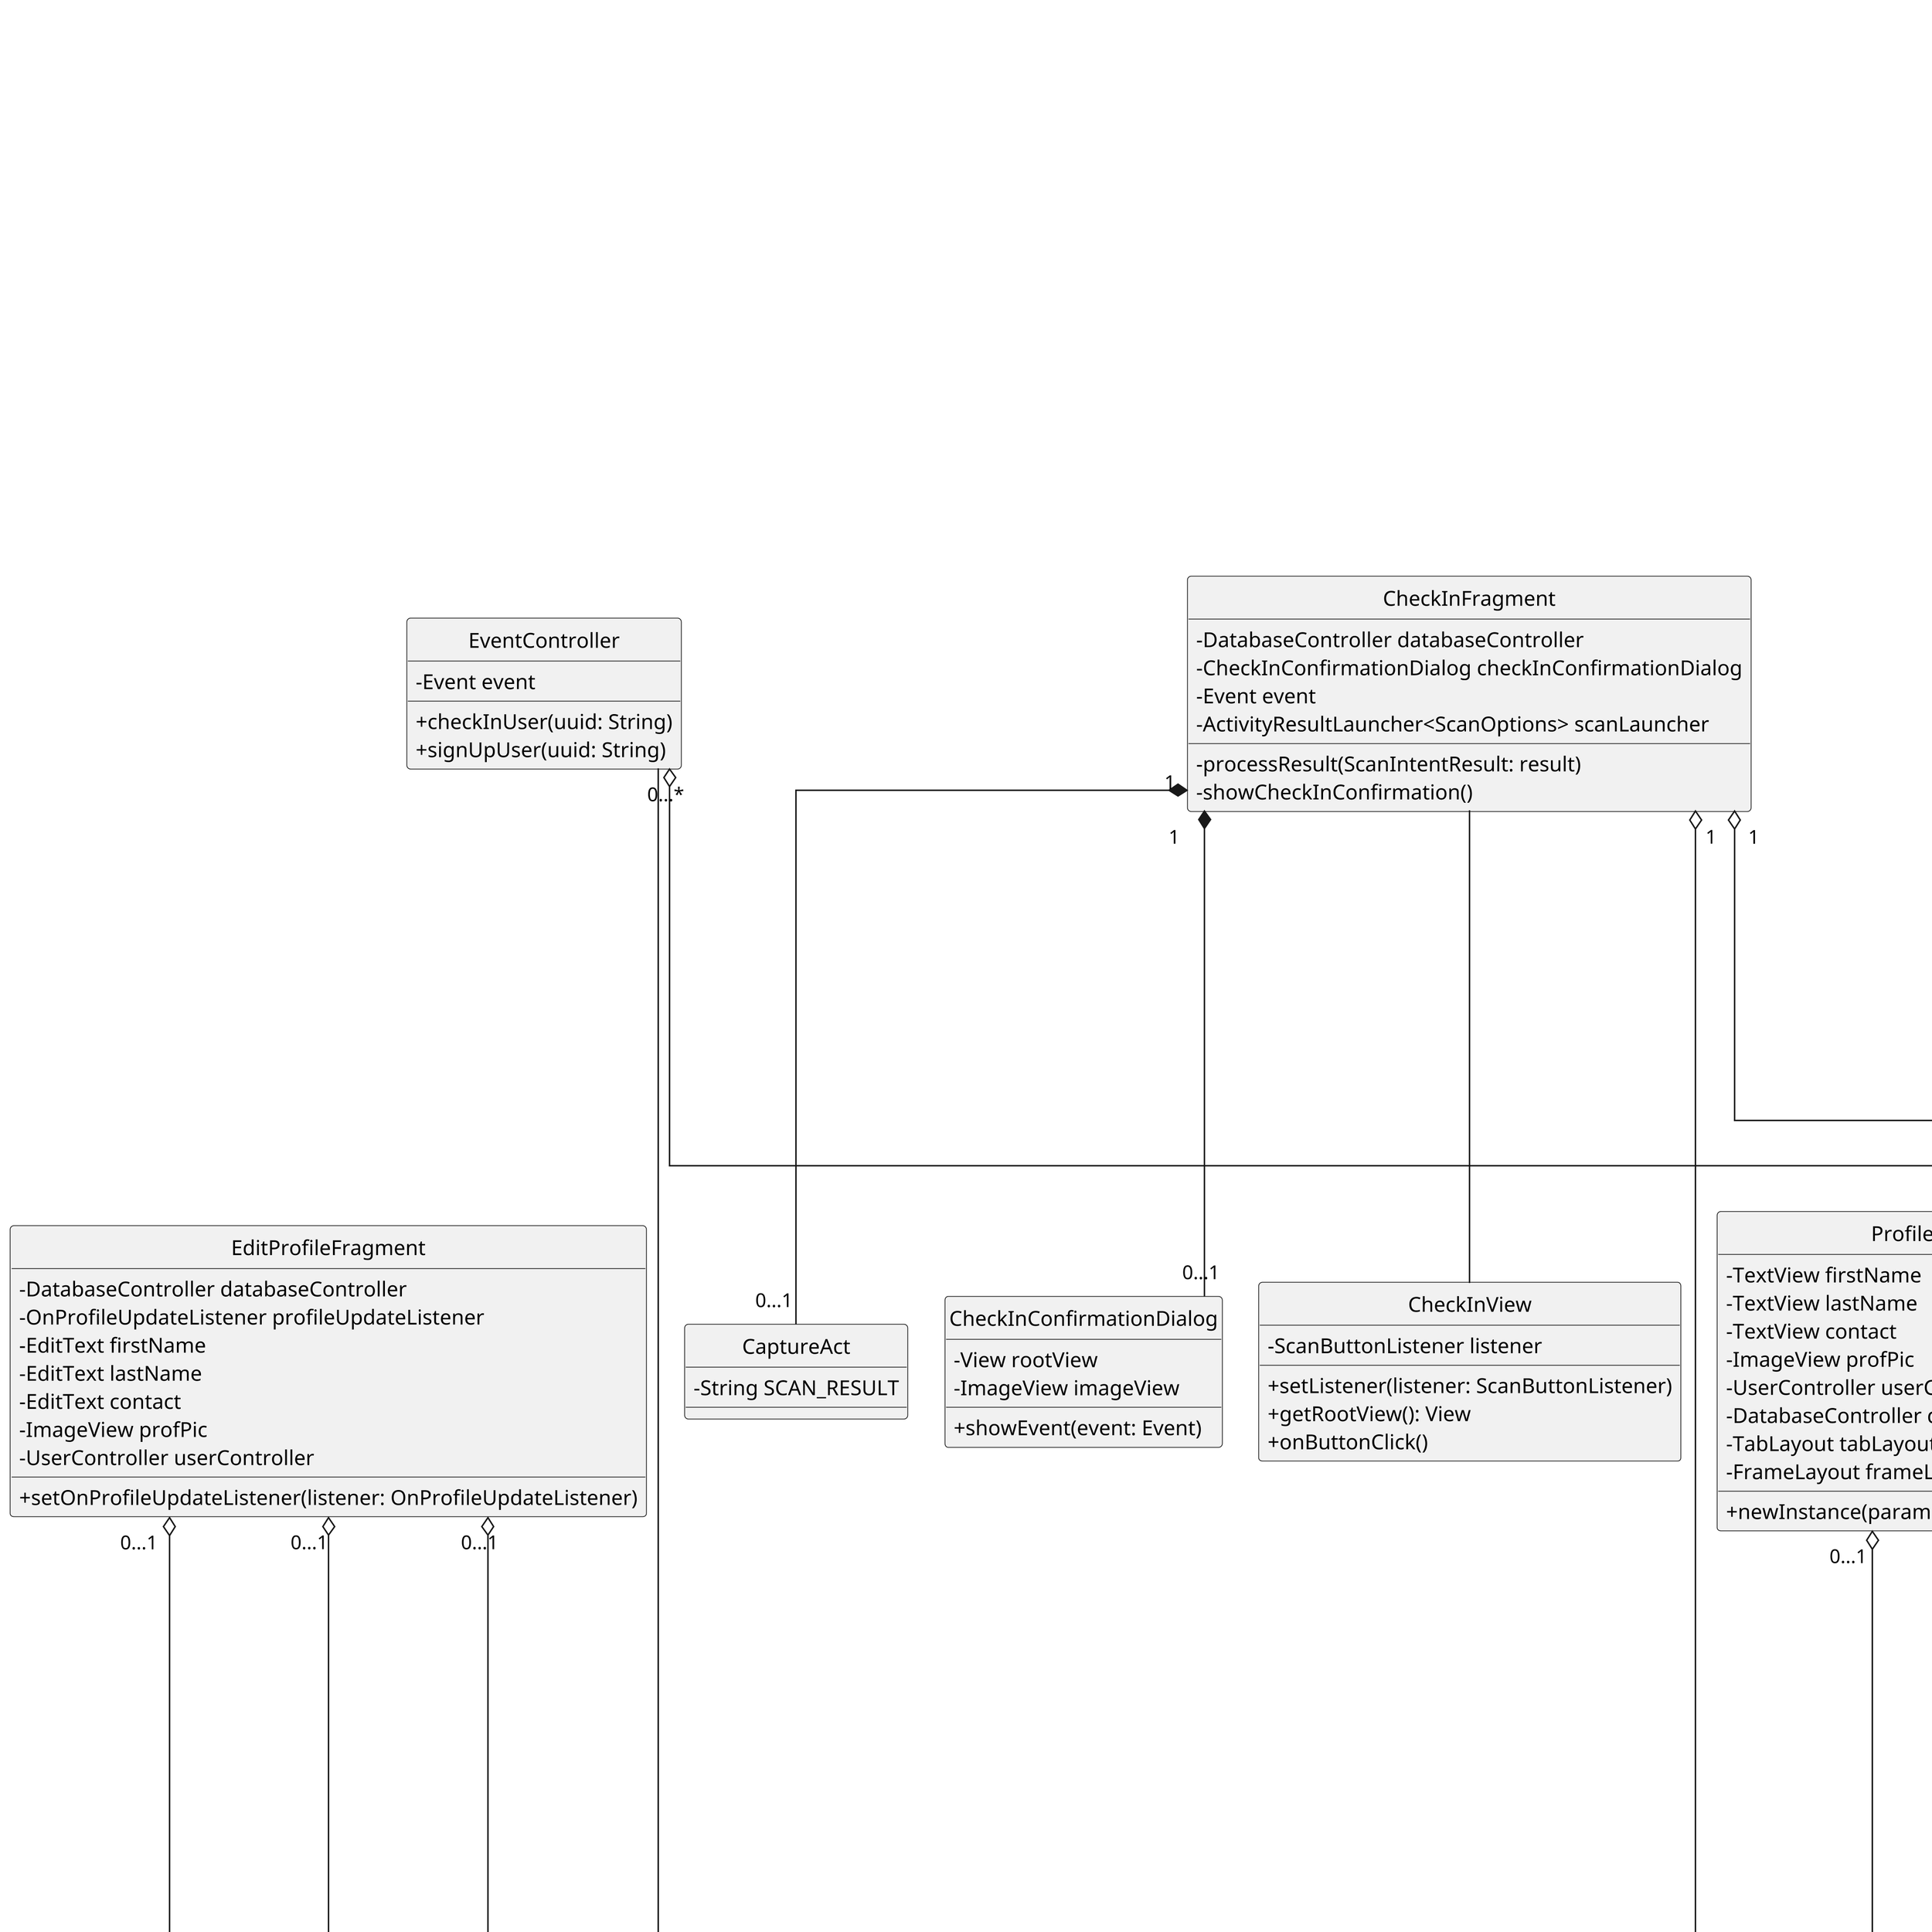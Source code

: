 @startuml
'https://plantuml.com/class-diagram

note as N1 
    Getter and setter methods as well as inherited methods are not shown for brevity.
end note

class AttendeeListActivity {
    -eventTitle: TextView
    -checkedInCountText: TextView
    -signedUpCountText: TextView
    -checkedInListView: ListView
    -signedUpListView: ListView
    -switchToMapButton: Button
    -signedUpUserAdapter: UserArrayAdapter
    -checkedInUserAdapter: UserArrayAdapter
    -dbController: DatabaseController
    -event: Event
    -signedUpUsers: ArrayList<User>
    -checkedInUsers: ArrayList<User>
}
AttendeeListActivity "0...1" o-- "0..*" User
AttendeeListActivity -- UserArrayAdapter

'Done
class CaptureAct {
    -String SCAN_RESULT
}

'Done
class CheckInConfirmationDialog {
    -View rootView
    -ImageView imageView
    +showEvent(event: Event)
}

'Done
class CheckInFragment {
    -DatabaseController databaseController
    -CheckInConfirmationDialog checkInConfirmationDialog
    -Event event
    -ActivityResultLauncher<ScanOptions> scanLauncher
    -processResult(ScanIntentResult: result)
    -showCheckInConfirmation()
}
CheckInFragment "1" *-- "0...1" CheckInConfirmationDialog
CheckInFragment "1" o-- "1" DatabaseController
CheckInFragment "1" o-- "1" Event
CheckInFragment "1" *-- "0...1" CaptureAct
CheckInFragment -- CheckInView

'Done
class CheckInView {
    -ScanButtonListener listener
    +setListener(listener: ScanButtonListener)
    +getRootView(): View
    +onButtonClick()
}

'Done
class DatabaseController {
    -FirebaseFirestore db
    -FirebaseStorage storage
    +putUserToFirestore(user: User)
    +updateWithUserFromFirestore(id: String, userController: UserController)
    +getUserFromFirestore(id: String, callback: UserCallback)
    +uploadProfilePicture(picture: Uri, user: User)
    +updateWithProfPictureFromWeb(user: User)
    +getUserProfilePicture(userID: String, callback: ImageUriCallback)
    +putEventPosterToFirestore(String: eventID, Uri imageUri)
    +putEventCheckInQRCodeToFirestore(String: eventID, Uri imageUri)
    +putEventDesscriptionQRCodeToFirestore(String: eventID, Uri imageUri)
    +getEventPoster(String eventID, callback: EventImageUriCallbacks)
    +getEventPoster(String eventID, imageView: ImageView, callback: EventImageUriCallbacks)
    +getEventCheckInQRCode(String eventID, callback: EventImageUriCallbacks)
    +getEventDescriptionQRCode(String eventID, callback: EventImageUriCallbacks)
    +pushEventToFirestore(event: Event)
    +getEventFromFirestore(eventID: String, callback: GetEventCallback)
    +getAllEventsFromFirestore(callback: GetAllEventsCallback)
    +deleteUserInfo(user: User)
    +deleteEventInfo(event: Event)
    +deleteEventInfo(eventID: String)
    +deleteUser(user: User)
    +deleteEvent(event: Event)
    +getSignedUpUsersFromFirestore(event: Event, callback: GetSignedUpUsersCallback)
    +removeUserFromEvent(userID: String, eventID String)
    +getCheckedInUsersFromFirestore(event: Event, callback: GetCheckedInuUsersCallback)
    +getEventImages(eventID: String, callbacks: EventImageUriCallback)
    +findEventByQrResult(qrResult: String, callback: getEventCallback)
    +getAllEventsFromFirestore(callback: GetAllEventsCallback)
    +getAllUsersFromFirestore(callback: GetAllUsersCallback)
    +getAllImagesFromFirestore(callback: GetAllImagesCallback)
    +getAllImagesInFolder(folderName: String, callback: ImageUriCallback)
    +addCheckInLocationToFirestore(event: Event, Location: location)
    +getCheckInLocationsFromFirestore(event: Event, callback: GetCheckInLocationCallback)
    +addSignedUpUser(event: Event, user: User)
    +addEventToUser(user: User, event: Event)
    +deleteAttendingEvent(user: String, eventID: String)
    +deleteHostingEvent(uuid: String, creatorUUID: String)
    +getEventCreatorUUID(event: Event, callback: GetEventCreatorUUIDCallback)
    +pushAdminCode(adminCode: String)
    +updateAdmin(adminCode: String, user: User, context: Context)
    +putNotificationToFirestore(title: String, message: String, topic: String, id: String)
    +addFCMTokenToUser(userID: String, token: String)
    +getCheckedInUserCountFromFirestore(event: Event, GetCheckedInUserCountCallback: callback)
}

'Done
class EditProfileFragment {
    -DatabaseController databaseController
    -OnProfileUpdateListener profileUpdateListener
    -EditText firstName
    -EditText lastName
    -EditText contact
    -ImageView profPic
    -UserController userController
    +setOnProfileUpdateListener(listener: OnProfileUpdateListener)
}
EditProfileFragment "0...1" o-- "1" DatabaseController
EditProfileFragment "0...1" o-- "1" UserController
EditProfileFragment "0...1" o-- "1" User

'Done
class Event {
    -String uuid
    -String name
    -int capacity
    -Collection<String> signedUpUsers
    -Collection<String> checkedInUsers
    -Uri posterUri
    -Uri checkInQrCodeUri
    -Uri descriptionQRCodeUri
    -Object location
    -Date date
    -String creatorUUID
    -String description
    -HashMap<String, Integer> checkedInEventCount
    +isCapped(): boolean
    +isFull(): boolean
    +addCheckedInUser(uuid: String)
    +addCheckedInCount(uuid: String, count: Integer)
    +increaseCheckedInCount(uuid: String)
    +getCheckedInCount(uuid: String): Integer
    +addSignedUpUser(uuid: String)
    +isUserCheckedIn(uuid: String): boolean
    +isUserSignedUp(uuid: String): boolean
}

'Done
class EventArrayAdapter {
    -ArrayList<Event> events
    -Context context
}
EventArrayAdapter "0...1" o-- "0...*" Event

'Done
class EventController {
  -Event event
  +checkInUser(uuid: String)
  +signUpUser(uuid: String)
}
EventController "0...*" o-- "1" Event

'Done
class EventCreationFragment {
    -EventCreationView view
    -ActivityResultLauncher<Intent> imagePickerLauncher
    -createImagePickerLauncher()
}
EventCreationFragment -- DatabaseController
EventCreationFragment -- UserController
EventCreationFragment "1" *-- "1" EventCreationView

class EventCreationView {
    -EditText eventTitle
    -EditText eventDescription
    -EditText eventCapacity
    -ImageView eventPoster
    -Button locationPickerButton
    -EditText locationPickerText
    -Button confirmButton
    -Button setCheckInButton
    -Button setDetailsButton
    -Button setDetailsButton
    -View rootView
    -DatePickerDialog datePickerDialog
    -View.OnClickListener dateButtonClickListener
    -EditText dateButton
    -String date
    -Uri posterUri
    +setDateButtonClickListener(View.OnClickListener listener)
    +setPickLocationListener(PickLocationListener listener)
    +setListener(EventCreationListener listener)
    +setEventPoster(Uri uri)
    +setImageButtonListener(listener: ImageButtonListener)
    +setConfirmButtonListener(listener: ConfirmButtonListener)
    +getEventName(): String
    +getEventDescription(): String
}

class EventDetailsFragment {
    -TextView eventDescription
    -TextView announcement
    -ImageView eventPoster
    -Button backButton
    +newInstance(Event event)
}
EventDetailsFragment -- QRCodeFragment

'Done
class HomeFragment {
    -DatabaseController dbController
    -ArrayList<Event> events
    -ListView eventsList
    -EventArrayAdapter eventsArrayAdapter
    -EventDetailsFragment frag
    +newInstance(param1: String, param2: String)
}
HomeFragment "0...1" *-- "1" EventArrayAdapter
HomeFragment "0...1" o-- "1" DatabaseController
HomeFragment "0...1" o-- "1" EventDetailsFragment

'Done
class MainActivity {
    -FrameLayout frameLayout
    -TabLayout tabLayout
    -UserController userController
    -DatabaseController databaseController
    #onCreate(savedInstanceState: Bundle)
}
MainActivity "0...1" o-- "1" DatabaseController
MainActivity "0...1" o-- "1" UserController

class Organizer {
    -String id
    -String phoneNumber
    -String name
    -List<Event> eventsOrganized
    -boolean geolocationEnabled
    +createEvent(eventDetails: Event)
    +uploadEventPoster(event: Event, poster: String)
    +generateQRCode(eventName: String): Bitmap
    +generateUniqueQRCode(eventName: String): Bitmap
    +enableGeolocationVerification()
    +disableGeolocationVerification()
}
Organizer "0...1" o-- "0...*" Event

'Done
class ProfileFragment {
    -TextView firstName
    -TextView lastName
    -TextView contact
    -ImageView profPic
    -UserController userController
    -DatabaseController databaseController
    -TabLayout tabLayout
    -FrameLayout frameLayout
    +newInstance(param1: String, param2: String)
}
ProfileFragment "0...1" o-- "1" DatabaseController
ProfileFragment "0...1" o-- "1" UserController

class QRCodeFragment {
    -String ARG_QR_CODE_BITMAP
    -ImageView qrCodeImageView
}

class CheckedInUsersFragment {
    -DatabaseController dbController
    -UserArrayAdapter userAdapter
    -TextView checkedInCount
    -ListView checkedInList
    -Button backButton
    -Button mapButton
    -ArrayList<User> checkedInUsers
    -Event event
    -Integer count
    -int firstMilestone
    -int secondMilestone
    -int thirdMilestone
    -checkMilestones()
}
CheckedInUsersFragment "0...1" o-- "1" DatabaseController
CheckedInUsersFragment "0...1" o-- "1" UserArrayAdapter
GetCheckedInUsersCallback <.. CheckedInUsersFragment
GetCheckedInUsersCountCallback <.. CheckedInUsersFragment
EventDetailsFragment "0..*" *.. "1" CheckedInUsersFragment
CheckedInUsersFragment "0..*" *.. "1" MapFragment

class SignedUpUsersFragment {
    -DatabaseController dbController
    -UserArrayAdapter userAdapter
    -TextView signedUpCount
    -ListView signedUpList
    -Button backButton
    -ArrayList<User> signedUpUsers
    -Event event
}
SignedUpUsersFragment "0...1" o-- "1" DatabaseController
SignedUpUsersFragment "0...1" o-- "1" UserArrayAdapter
GetSignedUpUsersCallback <.. SignedUpUsersFragment
EventDetailsFragment "0..*" *.. "1" SignedUpUsersFragment

class LocationPickerDialog {
    -GoogleMap map
    -Location selectedLocation
    -DialogCloseListener listener
    -String locationQuery
    -List<Address> addresses
    -UiSettings mapUI
    -int ZOOM_LEVEL
    -showResultOnMap()
}
LocationPickerDialog "0...1" o-- "1" DialogCloseListener
OnMapReadyCallback <.. LocationPickerDialog
EventCreationFragment "1" *.. "1" LocationPickerDialog

class MapFragment {
    -Button backButton
    -TextView eventTitle
    -DatabaseController dbController
    -ArrayList<Location> locations
    -Event event
    -GoogleMap map
    -int ZOOM_LEVEL
    -addMarkersToMap()
    -getAvgLatLng(): LatLng
}
OnMapReadyCallback <.. MapFragment
GetCheckInLocationCallback <.. MapFragment

'Done
class User {
    -String profilePicPath
    -String id
    -String firstName
    -String lastName
    -String contact
    -ArrayList<String> attendingEvents
    -ArrayList<String> hostingEvents
    -Uri picture
    -String imgUrl
}

class UserArrayAdapter {
    -List<User> users
    -Context context
}

'Done
class UserController {
    -User user
    -String defaultUUID
    -String prefName
    +String getUserID(context: Context)
    +saveUUID(context: Context, id: String)
    +selectImage(activity: Activity)
    +selectImage(fragment: Fragment)
    +editProfile(firstName: String, lastName: String,
    contact: String, pictureUri: Uri)
    +checkIn(event: Event)
    +signUp(event: Event)
}
UserController "0...1" o-- "1" User
EventController -- UserController

'Done
class MessagingService{
    +onNewToken(token: String)
    -sendRegistrationToServer(token: String)
    +onMessageRecieved(remoteMessage: RemoteMessage)
    +onMessageSent(messageId: String)
    +onSendError(messageId: String, exception: Exception)
    +generateNotification(title: String, message: String)
}
MessagingService -- UserController
MessagingService -- DatabaseController

class MyEventsFragment {
    -userController: UserController
    -dbController: DatabaseController
    -myEventsArrayList: ArrayList<Event>
    -myEventsArrayAdapter: EventArrayAdapter
    -myEventsView: MyEventsView
    -frag: EventDetailsFragment
    -checkedInUsers: Collection<String>
    -signedUpEvents: ArrayList<String>
    -purgeOldEventsFromArrayLists(newEventsArrayList:ArrayList<Event>)
    +onItemClick(event: Event, position: int)
}
MyEventsFragment "0...1" *-- "1" MyEventsView
MyEventsFragment "0...1" *-- "1" DatabaseController
MyEventsFragment "0...1" *-- "1" UserController
MyEventsFragment "0...1" *-- "1" EventDetailsFragment
MyEventsFragment "0...1" *-- "0...1" Event


class MyEventsView{
    -myEventsListView: RecyclerView
    -rootView: View
    +setMyEventsListArrayAdapter(adapter: EventArrayAdapter)
    +getRootView(): View
}


skinparam nodesep 25
skinparam ranksep 100
skinparam dpi 300
skinparam monochrome true
skinparam linetype ortho
skinparam classAttributeIconSize 0
skinparam style strictuml
hide circle
@enduml
